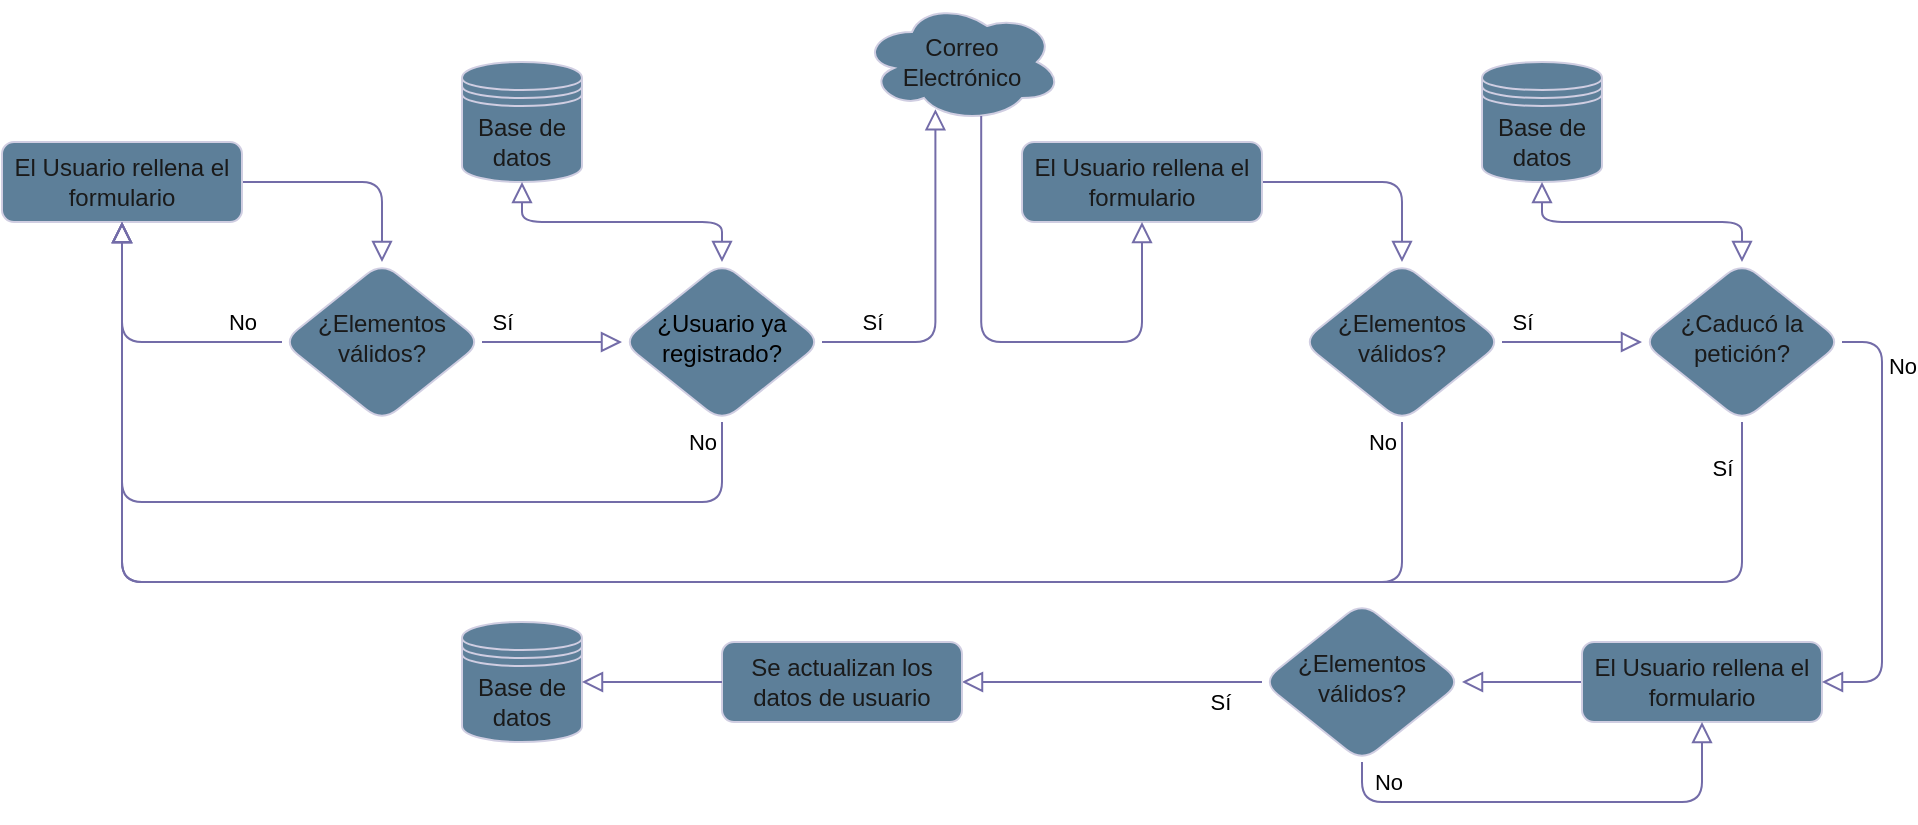 <mxfile version="26.0.16">
  <diagram id="C5RBs43oDa-KdzZeNtuy" name="Page-1">
    <mxGraphModel dx="1420" dy="827" grid="0" gridSize="10" guides="1" tooltips="1" connect="1" arrows="1" fold="1" page="1" pageScale="1" pageWidth="1169" pageHeight="827" math="0" shadow="0">
      <root>
        <mxCell id="WIyWlLk6GJQsqaUBKTNV-0" />
        <mxCell id="WIyWlLk6GJQsqaUBKTNV-1" parent="WIyWlLk6GJQsqaUBKTNV-0" />
        <mxCell id="WIyWlLk6GJQsqaUBKTNV-2" value="" style="rounded=1;html=1;jettySize=auto;orthogonalLoop=1;fontSize=11;endArrow=block;endFill=0;endSize=8;strokeWidth=1;shadow=0;labelBackgroundColor=none;edgeStyle=orthogonalEdgeStyle;strokeColor=#736CA8;fontColor=default;" parent="WIyWlLk6GJQsqaUBKTNV-1" source="WIyWlLk6GJQsqaUBKTNV-3" target="WIyWlLk6GJQsqaUBKTNV-6" edge="1">
          <mxGeometry relative="1" as="geometry" />
        </mxCell>
        <mxCell id="WIyWlLk6GJQsqaUBKTNV-3" value="El Usuario rellena el formulario" style="rounded=1;whiteSpace=wrap;html=1;fontSize=12;glass=0;strokeWidth=1;shadow=0;labelBackgroundColor=none;fillColor=#5D7F99;strokeColor=#D0CEE2;fontColor=#1A1A1A;" parent="WIyWlLk6GJQsqaUBKTNV-1" vertex="1">
          <mxGeometry x="115" y="284" width="120" height="40" as="geometry" />
        </mxCell>
        <mxCell id="WIyWlLk6GJQsqaUBKTNV-4" value="Sí" style="rounded=1;html=1;jettySize=auto;orthogonalLoop=1;fontSize=11;endArrow=block;endFill=0;endSize=8;strokeWidth=1;shadow=0;labelBackgroundColor=none;edgeStyle=orthogonalEdgeStyle;strokeColor=#736CA8;fontColor=default;" parent="WIyWlLk6GJQsqaUBKTNV-1" source="WIyWlLk6GJQsqaUBKTNV-6" target="WIyWlLk6GJQsqaUBKTNV-10" edge="1">
          <mxGeometry x="-0.714" y="10" relative="1" as="geometry">
            <mxPoint as="offset" />
          </mxGeometry>
        </mxCell>
        <mxCell id="WIyWlLk6GJQsqaUBKTNV-5" value="No" style="edgeStyle=orthogonalEdgeStyle;rounded=1;html=1;jettySize=auto;orthogonalLoop=1;fontSize=11;endArrow=block;endFill=0;endSize=8;strokeWidth=1;shadow=0;labelBackgroundColor=none;strokeColor=#736CA8;fontColor=default;entryX=0.5;entryY=1;entryDx=0;entryDy=0;" parent="WIyWlLk6GJQsqaUBKTNV-1" source="WIyWlLk6GJQsqaUBKTNV-6" target="WIyWlLk6GJQsqaUBKTNV-3" edge="1">
          <mxGeometry x="-0.714" y="-10" relative="1" as="geometry">
            <mxPoint as="offset" />
          </mxGeometry>
        </mxCell>
        <mxCell id="WIyWlLk6GJQsqaUBKTNV-6" value="¿Elementos&lt;div&gt;válidos?&lt;/div&gt;" style="rhombus;whiteSpace=wrap;html=1;shadow=0;fontFamily=Helvetica;fontSize=12;align=center;strokeWidth=1;spacing=6;spacingTop=-4;labelBackgroundColor=none;fillColor=#5D7F99;strokeColor=#D0CEE2;fontColor=#1A1A1A;rounded=1;" parent="WIyWlLk6GJQsqaUBKTNV-1" vertex="1">
          <mxGeometry x="255" y="344" width="100" height="80" as="geometry" />
        </mxCell>
        <mxCell id="WIyWlLk6GJQsqaUBKTNV-9" value="No" style="edgeStyle=orthogonalEdgeStyle;rounded=1;html=1;jettySize=auto;orthogonalLoop=1;fontSize=11;endArrow=block;endFill=0;endSize=8;strokeWidth=1;shadow=0;labelBackgroundColor=none;strokeColor=#736CA8;fontColor=default;" parent="WIyWlLk6GJQsqaUBKTNV-1" source="WIyWlLk6GJQsqaUBKTNV-10" edge="1">
          <mxGeometry x="-0.958" y="-10" relative="1" as="geometry">
            <mxPoint as="offset" />
            <mxPoint x="175" y="324" as="targetPoint" />
            <Array as="points">
              <mxPoint x="475" y="464" />
              <mxPoint x="175" y="464" />
            </Array>
          </mxGeometry>
        </mxCell>
        <mxCell id="WIyWlLk6GJQsqaUBKTNV-10" value="&lt;font style=&quot;color: rgb(0, 0, 0);&quot;&gt;¿&lt;span style=&quot;background-color: transparent;&quot;&gt;Usuario ya registrado?&lt;/span&gt;&lt;/font&gt;" style="rhombus;whiteSpace=wrap;html=1;shadow=0;fontFamily=Helvetica;fontSize=12;align=center;strokeWidth=1;spacing=6;spacingTop=-4;labelBackgroundColor=none;fillColor=#5D7F99;strokeColor=#D0CEE2;fontColor=#1A1A1A;rounded=1;" parent="WIyWlLk6GJQsqaUBKTNV-1" vertex="1">
          <mxGeometry x="425" y="344" width="100" height="80" as="geometry" />
        </mxCell>
        <mxCell id="6u8F5dvvLnZfu8jKy_S6-0" value="Base de datos" style="shape=datastore;whiteSpace=wrap;html=1;strokeColor=#D0CEE2;fontColor=#1A1A1A;fillColor=#5D7F99;labelBackgroundColor=none;" parent="WIyWlLk6GJQsqaUBKTNV-1" vertex="1">
          <mxGeometry x="345" y="244" width="60" height="60" as="geometry" />
        </mxCell>
        <mxCell id="6u8F5dvvLnZfu8jKy_S6-2" value="" style="endArrow=block;startArrow=block;html=1;rounded=1;strokeColor=#736CA8;fontColor=default;endFill=0;startFill=0;endSize=8;startSize=8;entryX=0.5;entryY=1;entryDx=0;entryDy=0;exitX=0.5;exitY=0;exitDx=0;exitDy=0;edgeStyle=orthogonalEdgeStyle;curved=0;labelBackgroundColor=none;" parent="WIyWlLk6GJQsqaUBKTNV-1" source="WIyWlLk6GJQsqaUBKTNV-10" target="6u8F5dvvLnZfu8jKy_S6-0" edge="1">
          <mxGeometry width="50" height="50" relative="1" as="geometry">
            <mxPoint x="415" y="474" as="sourcePoint" />
            <mxPoint x="465" y="424" as="targetPoint" />
          </mxGeometry>
        </mxCell>
        <mxCell id="6u8F5dvvLnZfu8jKy_S6-9" value="" style="rounded=1;html=1;jettySize=auto;orthogonalLoop=1;fontSize=11;endArrow=block;endFill=0;endSize=8;strokeWidth=1;shadow=0;labelBackgroundColor=none;edgeStyle=orthogonalEdgeStyle;strokeColor=#736CA8;fontColor=default;" parent="WIyWlLk6GJQsqaUBKTNV-1" source="6u8F5dvvLnZfu8jKy_S6-10" target="6u8F5dvvLnZfu8jKy_S6-13" edge="1">
          <mxGeometry relative="1" as="geometry" />
        </mxCell>
        <mxCell id="6u8F5dvvLnZfu8jKy_S6-10" value="El Usuario rellena el formulario" style="rounded=1;whiteSpace=wrap;html=1;fontSize=12;glass=0;strokeWidth=1;shadow=0;labelBackgroundColor=none;fillColor=#5D7F99;strokeColor=#D0CEE2;fontColor=#1A1A1A;" parent="WIyWlLk6GJQsqaUBKTNV-1" vertex="1">
          <mxGeometry x="625" y="284" width="120" height="40" as="geometry" />
        </mxCell>
        <mxCell id="6u8F5dvvLnZfu8jKy_S6-11" value="Sí" style="rounded=1;html=1;jettySize=auto;orthogonalLoop=1;fontSize=11;endArrow=block;endFill=0;endSize=8;strokeWidth=1;shadow=0;labelBackgroundColor=none;edgeStyle=orthogonalEdgeStyle;strokeColor=#736CA8;fontColor=default;" parent="WIyWlLk6GJQsqaUBKTNV-1" source="6u8F5dvvLnZfu8jKy_S6-13" target="6u8F5dvvLnZfu8jKy_S6-15" edge="1">
          <mxGeometry x="-0.714" y="10" relative="1" as="geometry">
            <mxPoint as="offset" />
          </mxGeometry>
        </mxCell>
        <mxCell id="6u8F5dvvLnZfu8jKy_S6-12" value="No" style="rounded=1;html=1;jettySize=auto;orthogonalLoop=1;fontSize=11;endArrow=block;endFill=0;endSize=8;strokeWidth=1;shadow=0;labelBackgroundColor=none;strokeColor=#736CA8;fontColor=default;entryX=0.5;entryY=1;entryDx=0;entryDy=0;exitX=0.5;exitY=1;exitDx=0;exitDy=0;edgeStyle=orthogonalEdgeStyle;" parent="WIyWlLk6GJQsqaUBKTNV-1" source="6u8F5dvvLnZfu8jKy_S6-13" target="WIyWlLk6GJQsqaUBKTNV-3" edge="1">
          <mxGeometry x="-0.978" y="-10" relative="1" as="geometry">
            <mxPoint as="offset" />
            <mxPoint x="145" y="384" as="targetPoint" />
            <Array as="points">
              <mxPoint x="815" y="504" />
              <mxPoint x="175" y="504" />
            </Array>
          </mxGeometry>
        </mxCell>
        <mxCell id="6u8F5dvvLnZfu8jKy_S6-13" value="¿Elementos&lt;div&gt;válidos?&lt;/div&gt;" style="rhombus;whiteSpace=wrap;html=1;shadow=0;fontFamily=Helvetica;fontSize=12;align=center;strokeWidth=1;spacing=6;spacingTop=-4;labelBackgroundColor=none;fillColor=#5D7F99;strokeColor=#D0CEE2;fontColor=#1A1A1A;rounded=1;" parent="WIyWlLk6GJQsqaUBKTNV-1" vertex="1">
          <mxGeometry x="765" y="344" width="100" height="80" as="geometry" />
        </mxCell>
        <mxCell id="6u8F5dvvLnZfu8jKy_S6-14" value="Sí" style="rounded=1;html=1;jettySize=auto;orthogonalLoop=1;fontSize=11;endArrow=block;endFill=0;endSize=8;strokeWidth=1;shadow=0;labelBackgroundColor=none;strokeColor=#736CA8;fontColor=default;entryX=0.5;entryY=1;entryDx=0;entryDy=0;exitX=0.5;exitY=1;exitDx=0;exitDy=0;edgeStyle=orthogonalEdgeStyle;" parent="WIyWlLk6GJQsqaUBKTNV-1" source="6u8F5dvvLnZfu8jKy_S6-15" target="WIyWlLk6GJQsqaUBKTNV-3" edge="1">
          <mxGeometry x="-0.958" y="-10" relative="1" as="geometry">
            <mxPoint as="offset" />
            <mxPoint x="735" y="324" as="targetPoint" />
            <Array as="points">
              <mxPoint x="985" y="504" />
              <mxPoint x="175" y="504" />
            </Array>
          </mxGeometry>
        </mxCell>
        <mxCell id="6u8F5dvvLnZfu8jKy_S6-15" value="¿Caducó la petición?" style="rhombus;whiteSpace=wrap;html=1;shadow=0;fontFamily=Helvetica;fontSize=12;align=center;strokeWidth=1;spacing=6;spacingTop=-4;labelBackgroundColor=none;fillColor=#5D7F99;strokeColor=#D0CEE2;fontColor=#1A1A1A;rounded=1;" parent="WIyWlLk6GJQsqaUBKTNV-1" vertex="1">
          <mxGeometry x="935" y="344" width="100" height="80" as="geometry" />
        </mxCell>
        <mxCell id="6u8F5dvvLnZfu8jKy_S6-16" value="Base de datos" style="shape=datastore;whiteSpace=wrap;html=1;strokeColor=#D0CEE2;fontColor=#1A1A1A;fillColor=#5D7F99;labelBackgroundColor=none;" parent="WIyWlLk6GJQsqaUBKTNV-1" vertex="1">
          <mxGeometry x="855" y="244" width="60" height="60" as="geometry" />
        </mxCell>
        <mxCell id="6u8F5dvvLnZfu8jKy_S6-17" value="" style="endArrow=block;startArrow=block;html=1;rounded=1;strokeColor=#736CA8;fontColor=default;endFill=0;startFill=0;endSize=8;startSize=8;entryX=0.5;entryY=1;entryDx=0;entryDy=0;exitX=0.5;exitY=0;exitDx=0;exitDy=0;edgeStyle=orthogonalEdgeStyle;curved=0;labelBackgroundColor=none;" parent="WIyWlLk6GJQsqaUBKTNV-1" source="6u8F5dvvLnZfu8jKy_S6-15" target="6u8F5dvvLnZfu8jKy_S6-16" edge="1">
          <mxGeometry width="50" height="50" relative="1" as="geometry">
            <mxPoint x="925" y="474" as="sourcePoint" />
            <mxPoint x="975" y="424" as="targetPoint" />
          </mxGeometry>
        </mxCell>
        <mxCell id="6u8F5dvvLnZfu8jKy_S6-18" value="Correo Electrónico" style="ellipse;shape=cloud;whiteSpace=wrap;html=1;align=center;strokeColor=#D0CEE2;fontColor=#1A1A1A;fillColor=#5D7F99;labelBackgroundColor=none;" parent="WIyWlLk6GJQsqaUBKTNV-1" vertex="1">
          <mxGeometry x="545" y="214" width="100" height="60" as="geometry" />
        </mxCell>
        <mxCell id="6u8F5dvvLnZfu8jKy_S6-19" value="Sí" style="rounded=1;html=1;jettySize=auto;orthogonalLoop=1;fontSize=11;endArrow=block;endFill=0;endSize=8;strokeWidth=1;shadow=0;labelBackgroundColor=none;edgeStyle=orthogonalEdgeStyle;strokeColor=#736CA8;fontColor=default;exitX=1;exitY=0.5;exitDx=0;exitDy=0;entryX=0.367;entryY=0.893;entryDx=0;entryDy=0;entryPerimeter=0;" parent="WIyWlLk6GJQsqaUBKTNV-1" source="WIyWlLk6GJQsqaUBKTNV-10" target="6u8F5dvvLnZfu8jKy_S6-18" edge="1">
          <mxGeometry x="-0.714" y="10" relative="1" as="geometry">
            <mxPoint as="offset" />
            <mxPoint x="365" y="394" as="sourcePoint" />
            <mxPoint x="585" y="294" as="targetPoint" />
          </mxGeometry>
        </mxCell>
        <mxCell id="6u8F5dvvLnZfu8jKy_S6-20" value="" style="rounded=1;html=1;jettySize=auto;orthogonalLoop=1;fontSize=11;endArrow=block;endFill=0;endSize=8;strokeWidth=1;shadow=0;labelBackgroundColor=none;strokeColor=#736CA8;fontColor=default;exitX=0.596;exitY=0.95;exitDx=0;exitDy=0;exitPerimeter=0;edgeStyle=orthogonalEdgeStyle;entryX=0.5;entryY=1;entryDx=0;entryDy=0;" parent="WIyWlLk6GJQsqaUBKTNV-1" source="6u8F5dvvLnZfu8jKy_S6-18" target="6u8F5dvvLnZfu8jKy_S6-10" edge="1">
          <mxGeometry x="-0.714" y="10" relative="1" as="geometry">
            <mxPoint as="offset" />
            <mxPoint x="605" y="294" as="sourcePoint" />
            <mxPoint x="675" y="454" as="targetPoint" />
            <Array as="points">
              <mxPoint x="605" y="384" />
              <mxPoint x="685" y="384" />
            </Array>
          </mxGeometry>
        </mxCell>
        <mxCell id="6u8F5dvvLnZfu8jKy_S6-21" value="" style="rounded=1;html=1;jettySize=auto;orthogonalLoop=1;fontSize=11;endArrow=block;endFill=0;endSize=8;strokeWidth=1;shadow=0;labelBackgroundColor=none;edgeStyle=orthogonalEdgeStyle;strokeColor=#736CA8;fontColor=default;" parent="WIyWlLk6GJQsqaUBKTNV-1" source="6u8F5dvvLnZfu8jKy_S6-22" target="6u8F5dvvLnZfu8jKy_S6-24" edge="1">
          <mxGeometry relative="1" as="geometry" />
        </mxCell>
        <mxCell id="6u8F5dvvLnZfu8jKy_S6-22" value="El Usuario rellena el formulario" style="rounded=1;whiteSpace=wrap;html=1;fontSize=12;glass=0;strokeWidth=1;shadow=0;labelBackgroundColor=none;fillColor=#5D7F99;strokeColor=#D0CEE2;fontColor=#1A1A1A;" parent="WIyWlLk6GJQsqaUBKTNV-1" vertex="1">
          <mxGeometry x="905" y="534" width="120" height="40" as="geometry" />
        </mxCell>
        <mxCell id="6u8F5dvvLnZfu8jKy_S6-23" value="Sí" style="rounded=1;html=1;jettySize=auto;orthogonalLoop=1;fontSize=11;endArrow=block;endFill=0;endSize=8;strokeWidth=1;shadow=0;labelBackgroundColor=none;edgeStyle=orthogonalEdgeStyle;strokeColor=#736CA8;fontColor=default;entryX=1;entryY=0.5;entryDx=0;entryDy=0;" parent="WIyWlLk6GJQsqaUBKTNV-1" source="6u8F5dvvLnZfu8jKy_S6-24" target="6u8F5dvvLnZfu8jKy_S6-31" edge="1">
          <mxGeometry x="-0.714" y="10" relative="1" as="geometry">
            <mxPoint as="offset" />
            <mxPoint x="625" y="554" as="targetPoint" />
          </mxGeometry>
        </mxCell>
        <mxCell id="6u8F5dvvLnZfu8jKy_S6-24" value="¿Elementos&lt;div&gt;válidos?&lt;/div&gt;" style="rhombus;whiteSpace=wrap;html=1;shadow=0;fontFamily=Helvetica;fontSize=12;align=center;strokeWidth=1;spacing=6;spacingTop=-4;labelBackgroundColor=none;fillColor=#5D7F99;strokeColor=#D0CEE2;fontColor=#1A1A1A;rounded=1;" parent="WIyWlLk6GJQsqaUBKTNV-1" vertex="1">
          <mxGeometry x="745" y="514" width="100" height="80" as="geometry" />
        </mxCell>
        <mxCell id="6u8F5dvvLnZfu8jKy_S6-28" value="No" style="rounded=1;html=1;jettySize=auto;orthogonalLoop=1;fontSize=11;endArrow=block;endFill=0;endSize=8;strokeWidth=1;shadow=0;labelBackgroundColor=none;edgeStyle=orthogonalEdgeStyle;strokeColor=#736CA8;fontColor=default;exitX=1;exitY=0.5;exitDx=0;exitDy=0;entryX=1;entryY=0.5;entryDx=0;entryDy=0;" parent="WIyWlLk6GJQsqaUBKTNV-1" source="6u8F5dvvLnZfu8jKy_S6-15" target="6u8F5dvvLnZfu8jKy_S6-22" edge="1">
          <mxGeometry x="-0.714" y="10" relative="1" as="geometry">
            <mxPoint as="offset" />
            <mxPoint x="1155" y="474" as="sourcePoint" />
            <mxPoint x="1105" y="544" as="targetPoint" />
          </mxGeometry>
        </mxCell>
        <mxCell id="6u8F5dvvLnZfu8jKy_S6-29" value="No" style="rounded=1;html=1;jettySize=auto;orthogonalLoop=1;fontSize=11;endArrow=block;endFill=0;endSize=8;strokeWidth=1;shadow=0;labelBackgroundColor=none;edgeStyle=orthogonalEdgeStyle;strokeColor=#736CA8;fontColor=default;exitX=0.5;exitY=1;exitDx=0;exitDy=0;entryX=0.5;entryY=1;entryDx=0;entryDy=0;" parent="WIyWlLk6GJQsqaUBKTNV-1" source="6u8F5dvvLnZfu8jKy_S6-24" target="6u8F5dvvLnZfu8jKy_S6-22" edge="1">
          <mxGeometry x="-0.714" y="10" relative="1" as="geometry">
            <mxPoint as="offset" />
            <mxPoint x="1045" y="394" as="sourcePoint" />
            <mxPoint x="1035" y="564" as="targetPoint" />
          </mxGeometry>
        </mxCell>
        <mxCell id="6u8F5dvvLnZfu8jKy_S6-30" value="Base de datos" style="shape=datastore;whiteSpace=wrap;html=1;strokeColor=#D0CEE2;fontColor=#1A1A1A;fillColor=#5D7F99;labelBackgroundColor=none;" parent="WIyWlLk6GJQsqaUBKTNV-1" vertex="1">
          <mxGeometry x="345" y="524" width="60" height="60" as="geometry" />
        </mxCell>
        <mxCell id="6u8F5dvvLnZfu8jKy_S6-31" value="Se actualizan los datos de usuario" style="rounded=1;whiteSpace=wrap;html=1;fontSize=12;glass=0;strokeWidth=1;shadow=0;labelBackgroundColor=none;fillColor=#5D7F99;strokeColor=#D0CEE2;fontColor=#1A1A1A;" parent="WIyWlLk6GJQsqaUBKTNV-1" vertex="1">
          <mxGeometry x="475" y="534" width="120" height="40" as="geometry" />
        </mxCell>
        <mxCell id="6u8F5dvvLnZfu8jKy_S6-32" value="" style="rounded=1;html=1;jettySize=auto;orthogonalLoop=1;fontSize=11;endArrow=block;endFill=0;endSize=8;strokeWidth=1;shadow=0;labelBackgroundColor=none;edgeStyle=orthogonalEdgeStyle;strokeColor=#736CA8;fontColor=default;entryX=1;entryY=0.5;entryDx=0;entryDy=0;exitX=0;exitY=0.5;exitDx=0;exitDy=0;" parent="WIyWlLk6GJQsqaUBKTNV-1" source="6u8F5dvvLnZfu8jKy_S6-31" target="6u8F5dvvLnZfu8jKy_S6-30" edge="1">
          <mxGeometry x="-0.714" y="10" relative="1" as="geometry">
            <mxPoint as="offset" />
            <mxPoint x="755" y="564" as="sourcePoint" />
            <mxPoint x="605" y="564" as="targetPoint" />
          </mxGeometry>
        </mxCell>
      </root>
    </mxGraphModel>
  </diagram>
</mxfile>
